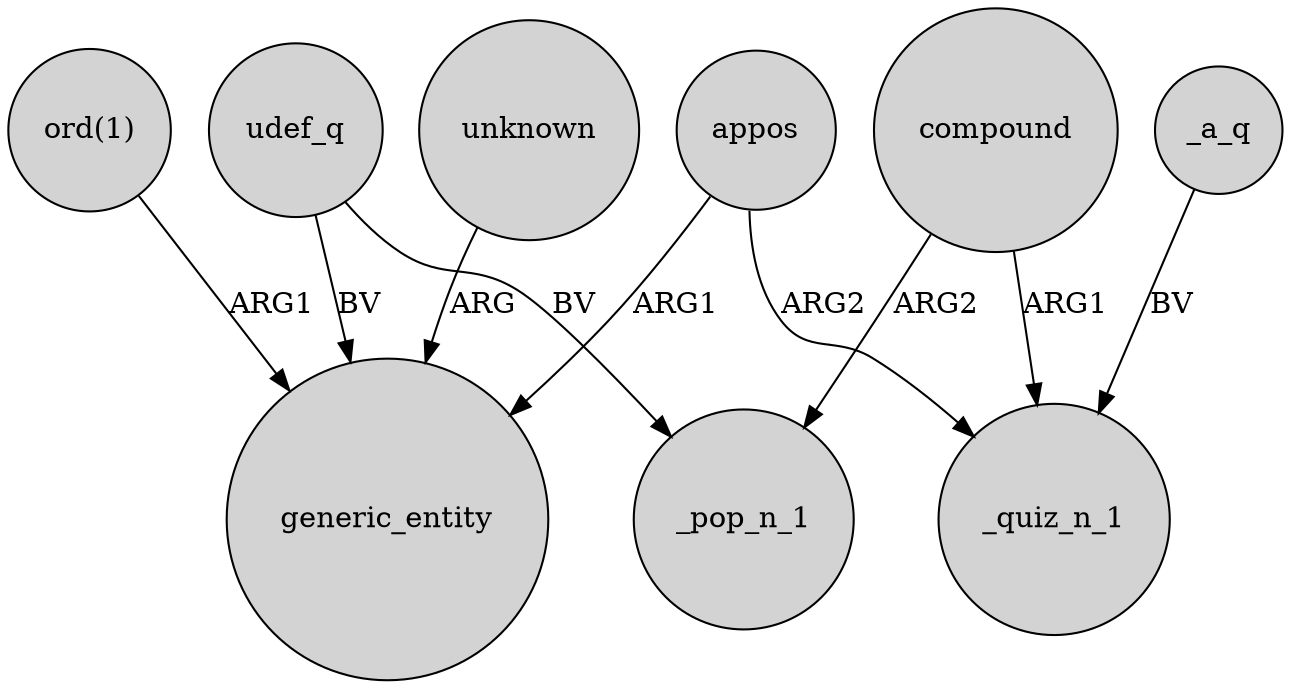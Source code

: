 digraph {
	node [shape=circle style=filled]
	"ord(1)" -> generic_entity [label=ARG1]
	compound -> _pop_n_1 [label=ARG2]
	udef_q -> generic_entity [label=BV]
	unknown -> generic_entity [label=ARG]
	compound -> _quiz_n_1 [label=ARG1]
	udef_q -> _pop_n_1 [label=BV]
	appos -> generic_entity [label=ARG1]
	_a_q -> _quiz_n_1 [label=BV]
	appos -> _quiz_n_1 [label=ARG2]
}
